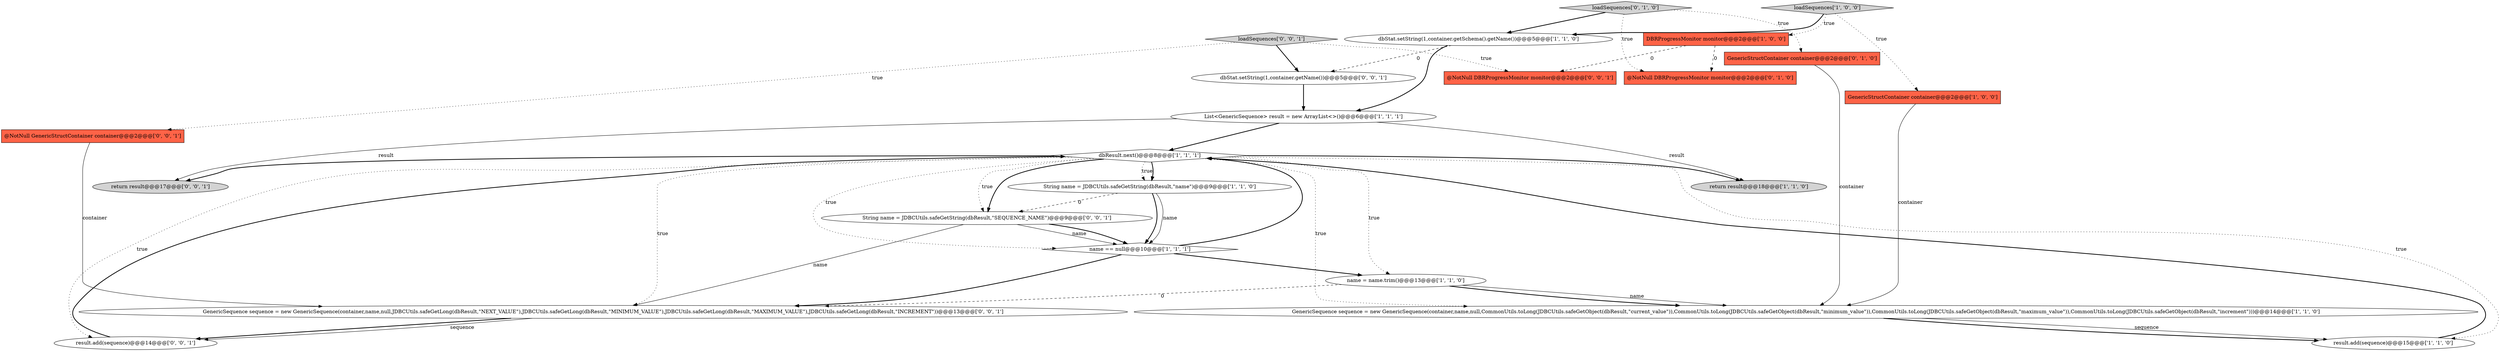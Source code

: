 digraph {
3 [style = filled, label = "dbResult.next()@@@8@@@['1', '1', '1']", fillcolor = white, shape = diamond image = "AAA0AAABBB1BBB"];
13 [style = filled, label = "@NotNull DBRProgressMonitor monitor@@@2@@@['0', '1', '0']", fillcolor = tomato, shape = box image = "AAA1AAABBB2BBB"];
18 [style = filled, label = "String name = JDBCUtils.safeGetString(dbResult,\"SEQUENCE_NAME\")@@@9@@@['0', '0', '1']", fillcolor = white, shape = ellipse image = "AAA0AAABBB3BBB"];
7 [style = filled, label = "result.add(sequence)@@@15@@@['1', '1', '0']", fillcolor = white, shape = ellipse image = "AAA0AAABBB1BBB"];
12 [style = filled, label = "GenericStructContainer container@@@2@@@['0', '1', '0']", fillcolor = tomato, shape = box image = "AAA0AAABBB2BBB"];
8 [style = filled, label = "DBRProgressMonitor monitor@@@2@@@['1', '0', '0']", fillcolor = tomato, shape = box image = "AAA1AAABBB1BBB"];
9 [style = filled, label = "String name = JDBCUtils.safeGetString(dbResult,\"name\")@@@9@@@['1', '1', '0']", fillcolor = white, shape = ellipse image = "AAA0AAABBB1BBB"];
5 [style = filled, label = "GenericStructContainer container@@@2@@@['1', '0', '0']", fillcolor = tomato, shape = box image = "AAA0AAABBB1BBB"];
20 [style = filled, label = "return result@@@17@@@['0', '0', '1']", fillcolor = lightgray, shape = ellipse image = "AAA0AAABBB3BBB"];
17 [style = filled, label = "dbStat.setString(1,container.getName())@@@5@@@['0', '0', '1']", fillcolor = white, shape = ellipse image = "AAA0AAABBB3BBB"];
4 [style = filled, label = "loadSequences['1', '0', '0']", fillcolor = lightgray, shape = diamond image = "AAA0AAABBB1BBB"];
16 [style = filled, label = "result.add(sequence)@@@14@@@['0', '0', '1']", fillcolor = white, shape = ellipse image = "AAA0AAABBB3BBB"];
2 [style = filled, label = "name = name.trim()@@@13@@@['1', '1', '0']", fillcolor = white, shape = ellipse image = "AAA0AAABBB1BBB"];
6 [style = filled, label = "name == null@@@10@@@['1', '1', '1']", fillcolor = white, shape = diamond image = "AAA0AAABBB1BBB"];
11 [style = filled, label = "GenericSequence sequence = new GenericSequence(container,name,null,CommonUtils.toLong(JDBCUtils.safeGetObject(dbResult,\"current_value\")),CommonUtils.toLong(JDBCUtils.safeGetObject(dbResult,\"minimum_value\")),CommonUtils.toLong(JDBCUtils.safeGetObject(dbResult,\"maximum_value\")),CommonUtils.toLong(JDBCUtils.safeGetObject(dbResult,\"increment\")))@@@14@@@['1', '1', '0']", fillcolor = white, shape = ellipse image = "AAA0AAABBB1BBB"];
15 [style = filled, label = "@NotNull GenericStructContainer container@@@2@@@['0', '0', '1']", fillcolor = tomato, shape = box image = "AAA0AAABBB3BBB"];
21 [style = filled, label = "@NotNull DBRProgressMonitor monitor@@@2@@@['0', '0', '1']", fillcolor = tomato, shape = box image = "AAA0AAABBB3BBB"];
1 [style = filled, label = "List<GenericSequence> result = new ArrayList<>()@@@6@@@['1', '1', '1']", fillcolor = white, shape = ellipse image = "AAA0AAABBB1BBB"];
0 [style = filled, label = "dbStat.setString(1,container.getSchema().getName())@@@5@@@['1', '1', '0']", fillcolor = white, shape = ellipse image = "AAA0AAABBB1BBB"];
19 [style = filled, label = "loadSequences['0', '0', '1']", fillcolor = lightgray, shape = diamond image = "AAA0AAABBB3BBB"];
14 [style = filled, label = "loadSequences['0', '1', '0']", fillcolor = lightgray, shape = diamond image = "AAA0AAABBB2BBB"];
22 [style = filled, label = "GenericSequence sequence = new GenericSequence(container,name,null,JDBCUtils.safeGetLong(dbResult,\"NEXT_VALUE\"),JDBCUtils.safeGetLong(dbResult,\"MINIMUM_VALUE\"),JDBCUtils.safeGetLong(dbResult,\"MAXIMUM_VALUE\"),JDBCUtils.safeGetLong(dbResult,\"INCREMENT\"))@@@13@@@['0', '0', '1']", fillcolor = white, shape = ellipse image = "AAA0AAABBB3BBB"];
10 [style = filled, label = "return result@@@18@@@['1', '1', '0']", fillcolor = lightgray, shape = ellipse image = "AAA0AAABBB1BBB"];
3->11 [style = dotted, label="true"];
16->3 [style = bold, label=""];
6->3 [style = bold, label=""];
4->5 [style = dotted, label="true"];
3->7 [style = dotted, label="true"];
17->1 [style = bold, label=""];
14->12 [style = dotted, label="true"];
6->22 [style = bold, label=""];
22->16 [style = bold, label=""];
9->18 [style = dashed, label="0"];
2->11 [style = solid, label="name"];
1->20 [style = solid, label="result"];
1->3 [style = bold, label=""];
4->8 [style = dotted, label="true"];
18->6 [style = solid, label="name"];
19->21 [style = dotted, label="true"];
19->17 [style = bold, label=""];
3->9 [style = dotted, label="true"];
8->21 [style = dashed, label="0"];
3->6 [style = dotted, label="true"];
5->11 [style = solid, label="container"];
19->15 [style = dotted, label="true"];
0->17 [style = dashed, label="0"];
7->3 [style = bold, label=""];
14->13 [style = dotted, label="true"];
9->6 [style = bold, label=""];
1->10 [style = solid, label="result"];
22->16 [style = solid, label="sequence"];
6->2 [style = bold, label=""];
4->0 [style = bold, label=""];
3->18 [style = bold, label=""];
3->9 [style = bold, label=""];
8->13 [style = dashed, label="0"];
3->10 [style = bold, label=""];
3->20 [style = bold, label=""];
11->7 [style = solid, label="sequence"];
9->6 [style = solid, label="name"];
15->22 [style = solid, label="container"];
14->0 [style = bold, label=""];
18->6 [style = bold, label=""];
0->1 [style = bold, label=""];
18->22 [style = solid, label="name"];
3->18 [style = dotted, label="true"];
3->22 [style = dotted, label="true"];
12->11 [style = solid, label="container"];
3->16 [style = dotted, label="true"];
2->22 [style = dashed, label="0"];
2->11 [style = bold, label=""];
11->7 [style = bold, label=""];
3->2 [style = dotted, label="true"];
}
